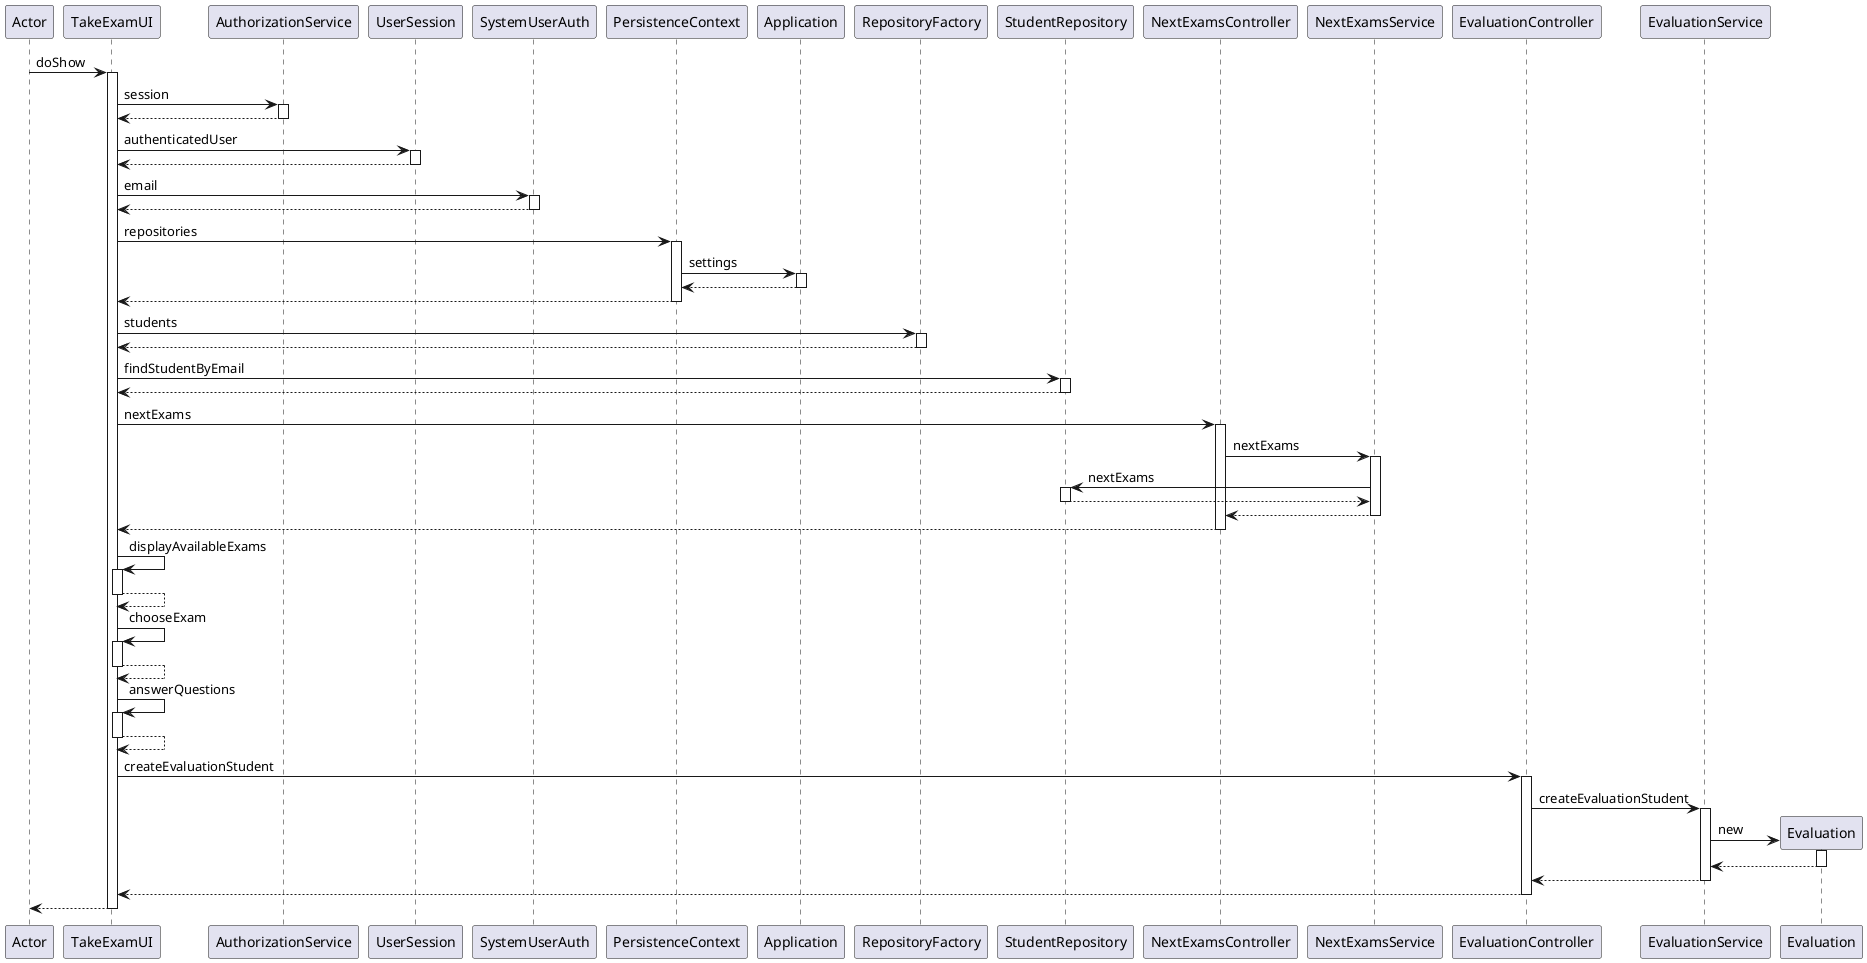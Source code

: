 @startuml
participant Actor
Actor -> TakeExamUI : doShow
activate TakeExamUI
TakeExamUI -> AuthorizationService : session
activate AuthorizationService
AuthorizationService --> TakeExamUI
deactivate AuthorizationService
TakeExamUI -> UserSession : authenticatedUser
activate UserSession
UserSession --> TakeExamUI
deactivate UserSession
TakeExamUI -> SystemUserAuth : email
activate SystemUserAuth
SystemUserAuth --> TakeExamUI
deactivate SystemUserAuth
TakeExamUI -> PersistenceContext : repositories
activate PersistenceContext
PersistenceContext -> Application : settings
activate Application
Application --> PersistenceContext
deactivate Application
PersistenceContext --> TakeExamUI
deactivate PersistenceContext
TakeExamUI -> RepositoryFactory : students
activate RepositoryFactory
RepositoryFactory --> TakeExamUI
deactivate RepositoryFactory
TakeExamUI -> StudentRepository : findStudentByEmail
activate StudentRepository
StudentRepository --> TakeExamUI
deactivate StudentRepository
TakeExamUI -> NextExamsController : nextExams
activate NextExamsController
NextExamsController -> NextExamsService : nextExams
activate NextExamsService
NextExamsService -> StudentRepository : nextExams
activate StudentRepository
StudentRepository --> NextExamsService
deactivate StudentRepository
NextExamsService --> NextExamsController
deactivate NextExamsService
NextExamsController --> TakeExamUI
deactivate NextExamsController
TakeExamUI -> TakeExamUI : displayAvailableExams
activate TakeExamUI
TakeExamUI --> TakeExamUI
deactivate TakeExamUI
TakeExamUI -> TakeExamUI : chooseExam
activate TakeExamUI
TakeExamUI --> TakeExamUI
deactivate TakeExamUI
TakeExamUI -> TakeExamUI : answerQuestions
activate TakeExamUI
TakeExamUI --> TakeExamUI
deactivate TakeExamUI
TakeExamUI -> EvaluationController : createEvaluationStudent
activate EvaluationController
EvaluationController -> EvaluationService : createEvaluationStudent
activate EvaluationService
create Evaluation
EvaluationService -> Evaluation : new
activate Evaluation
Evaluation --> EvaluationService
deactivate Evaluation
EvaluationService --> EvaluationController
deactivate EvaluationService
EvaluationController --> TakeExamUI
deactivate EvaluationController
return
@enduml